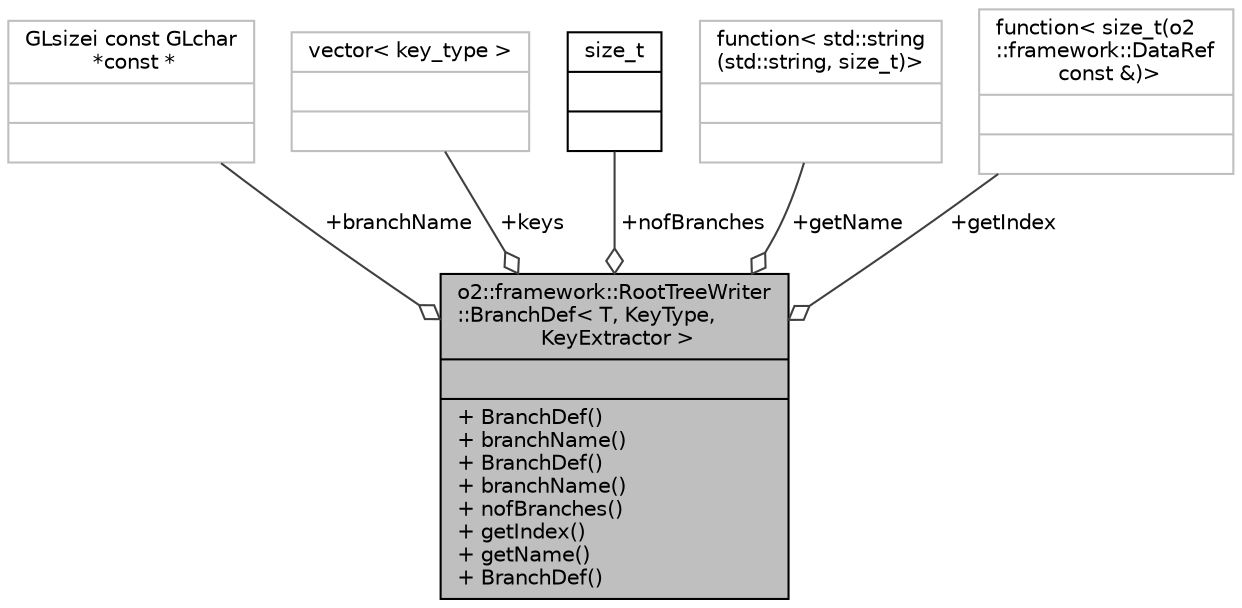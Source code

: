 digraph "o2::framework::RootTreeWriter::BranchDef&lt; T, KeyType, KeyExtractor &gt;"
{
 // INTERACTIVE_SVG=YES
  bgcolor="transparent";
  edge [fontname="Helvetica",fontsize="10",labelfontname="Helvetica",labelfontsize="10"];
  node [fontname="Helvetica",fontsize="10",shape=record];
  Node1 [label="{o2::framework::RootTreeWriter\l::BranchDef\< T, KeyType,\l KeyExtractor \>\n||+ BranchDef()\l+ branchName()\l+ BranchDef()\l+ branchName()\l+ nofBranches()\l+ getIndex()\l+ getName()\l+ BranchDef()\l}",height=0.2,width=0.4,color="black", fillcolor="grey75", style="filled" fontcolor="black"];
  Node2 -> Node1 [color="grey25",fontsize="10",style="solid",label=" +branchName" ,arrowhead="odiamond",fontname="Helvetica"];
  Node2 [label="{GLsizei const GLchar\l *const *\n||}",height=0.2,width=0.4,color="grey75"];
  Node3 -> Node1 [color="grey25",fontsize="10",style="solid",label=" +keys" ,arrowhead="odiamond",fontname="Helvetica"];
  Node3 [label="{vector\< key_type \>\n||}",height=0.2,width=0.4,color="grey75"];
  Node4 -> Node1 [color="grey25",fontsize="10",style="solid",label=" +nofBranches" ,arrowhead="odiamond",fontname="Helvetica"];
  Node4 [label="{size_t\n||}",height=0.2,width=0.4,color="black",URL="$dd/de2/classsize__t.html"];
  Node5 -> Node1 [color="grey25",fontsize="10",style="solid",label=" +getName" ,arrowhead="odiamond",fontname="Helvetica"];
  Node5 [label="{function\< std::string\l(std::string, size_t)\>\n||}",height=0.2,width=0.4,color="grey75"];
  Node6 -> Node1 [color="grey25",fontsize="10",style="solid",label=" +getIndex" ,arrowhead="odiamond",fontname="Helvetica"];
  Node6 [label="{function\< size_t(o2\l::framework::DataRef\l const &)\>\n||}",height=0.2,width=0.4,color="grey75"];
}
